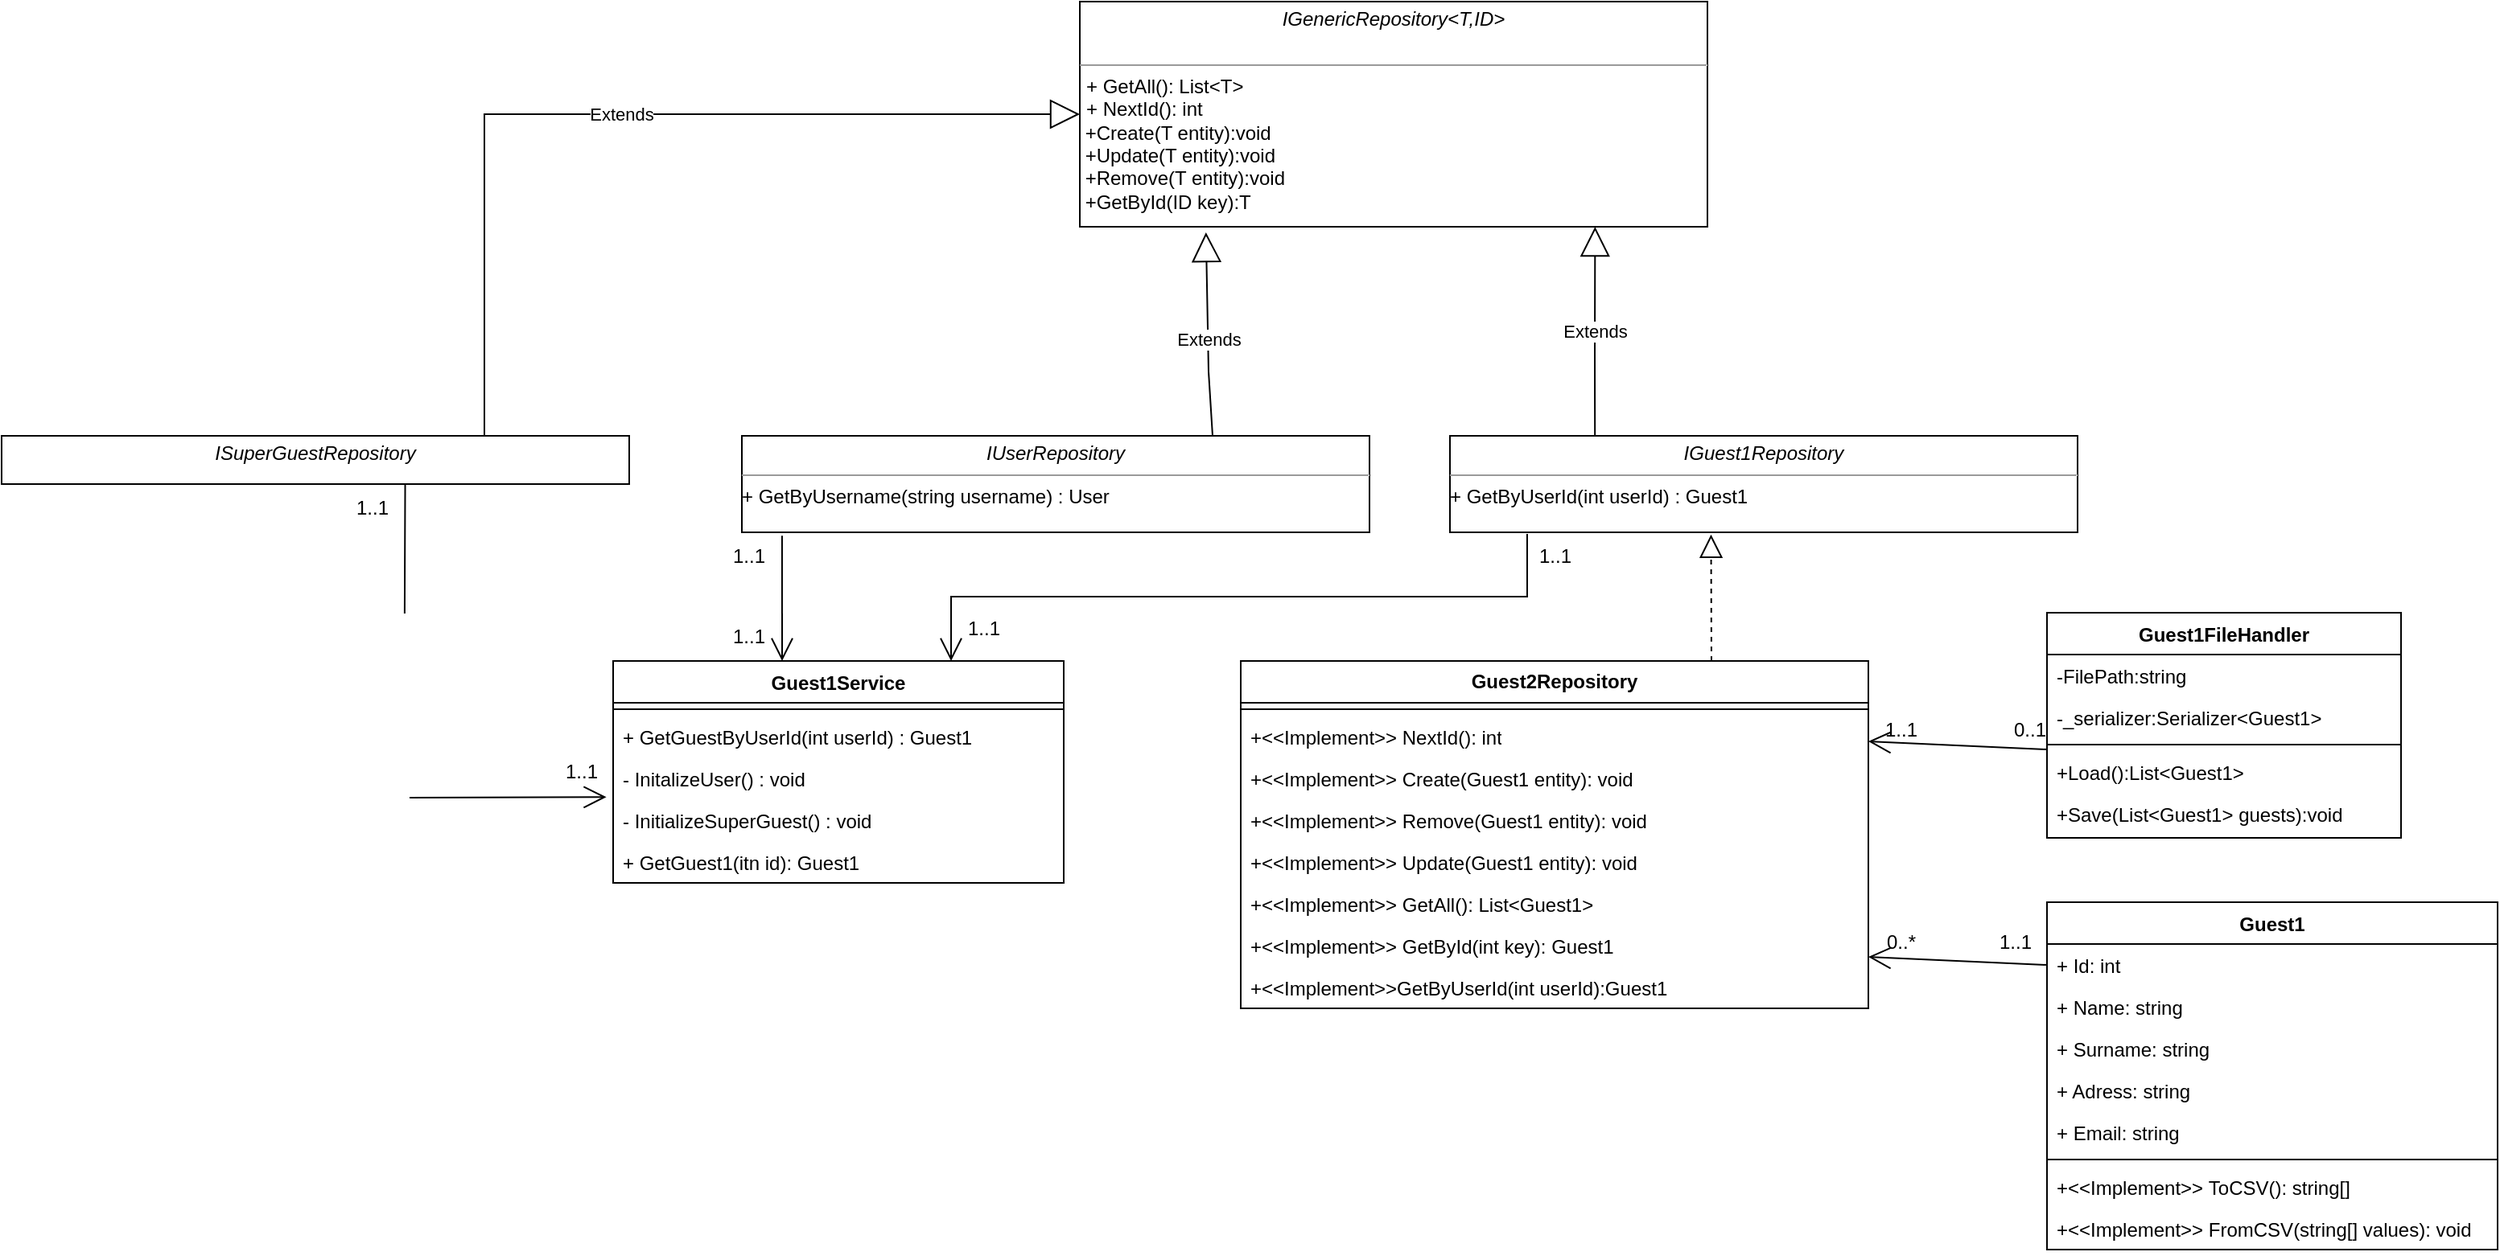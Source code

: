 <mxfile version="21.3.2" type="device">
  <diagram id="C5RBs43oDa-KdzZeNtuy" name="Page-1">
    <mxGraphModel dx="2663" dy="758" grid="1" gridSize="10" guides="1" tooltips="1" connect="1" arrows="1" fold="1" page="1" pageScale="1" pageWidth="827" pageHeight="1169" math="0" shadow="0">
      <root>
        <mxCell id="WIyWlLk6GJQsqaUBKTNV-0" />
        <mxCell id="WIyWlLk6GJQsqaUBKTNV-1" parent="WIyWlLk6GJQsqaUBKTNV-0" />
        <mxCell id="jZwmdpevW_pF6x0izUnG-0" value="&lt;p style=&quot;margin:0px;margin-top:4px;text-align:center;&quot;&gt;&lt;i&gt;IGenericRepository&amp;lt;T,ID&amp;gt;&lt;/i&gt;&lt;/p&gt;&lt;p style=&quot;margin:0px;margin-left:4px;&quot;&gt;&lt;br&gt;&lt;/p&gt;&lt;hr size=&quot;1&quot;&gt;&lt;p style=&quot;margin:0px;margin-left:4px;&quot;&gt;+ GetAll(): List&amp;lt;T&amp;gt;&lt;br&gt;+ NextId(): int&lt;/p&gt;&amp;nbsp;+Create(T entity):void&lt;br&gt;&amp;nbsp;+Update(T entity):void&lt;br&gt;&amp;nbsp;+Remove(T entity):void&lt;br&gt;&amp;nbsp;+GetById(ID key):T" style="verticalAlign=top;align=left;overflow=fill;fontSize=12;fontFamily=Helvetica;html=1;whiteSpace=wrap;" vertex="1" parent="WIyWlLk6GJQsqaUBKTNV-1">
          <mxGeometry x="640" y="210" width="390" height="140" as="geometry" />
        </mxCell>
        <mxCell id="jZwmdpevW_pF6x0izUnG-14" value="Guest1Service" style="swimlane;fontStyle=1;align=center;verticalAlign=top;childLayout=stackLayout;horizontal=1;startSize=26;horizontalStack=0;resizeParent=1;resizeParentMax=0;resizeLast=0;collapsible=1;marginBottom=0;whiteSpace=wrap;html=1;" vertex="1" parent="WIyWlLk6GJQsqaUBKTNV-1">
          <mxGeometry x="350" y="620" width="280" height="138" as="geometry" />
        </mxCell>
        <mxCell id="jZwmdpevW_pF6x0izUnG-15" value="" style="line;strokeWidth=1;fillColor=none;align=left;verticalAlign=middle;spacingTop=-1;spacingLeft=3;spacingRight=3;rotatable=0;labelPosition=right;points=[];portConstraint=eastwest;strokeColor=inherit;" vertex="1" parent="jZwmdpevW_pF6x0izUnG-14">
          <mxGeometry y="26" width="280" height="8" as="geometry" />
        </mxCell>
        <mxCell id="jZwmdpevW_pF6x0izUnG-16" value="+&amp;nbsp;GetGuestByUserId(int userId) : Guest1" style="text;strokeColor=none;fillColor=none;align=left;verticalAlign=top;spacingLeft=4;spacingRight=4;overflow=hidden;rotatable=0;points=[[0,0.5],[1,0.5]];portConstraint=eastwest;whiteSpace=wrap;html=1;" vertex="1" parent="jZwmdpevW_pF6x0izUnG-14">
          <mxGeometry y="34" width="280" height="26" as="geometry" />
        </mxCell>
        <mxCell id="jZwmdpevW_pF6x0izUnG-17" value="- InitalizeUser() : void" style="text;strokeColor=none;fillColor=none;align=left;verticalAlign=top;spacingLeft=4;spacingRight=4;overflow=hidden;rotatable=0;points=[[0,0.5],[1,0.5]];portConstraint=eastwest;whiteSpace=wrap;html=1;" vertex="1" parent="jZwmdpevW_pF6x0izUnG-14">
          <mxGeometry y="60" width="280" height="26" as="geometry" />
        </mxCell>
        <mxCell id="jZwmdpevW_pF6x0izUnG-18" value="- InitializeSuperGuest() : void" style="text;strokeColor=none;fillColor=none;align=left;verticalAlign=top;spacingLeft=4;spacingRight=4;overflow=hidden;rotatable=0;points=[[0,0.5],[1,0.5]];portConstraint=eastwest;whiteSpace=wrap;html=1;" vertex="1" parent="jZwmdpevW_pF6x0izUnG-14">
          <mxGeometry y="86" width="280" height="26" as="geometry" />
        </mxCell>
        <mxCell id="jZwmdpevW_pF6x0izUnG-19" value="+ GetGuest1(itn id): Guest1" style="text;strokeColor=none;fillColor=none;align=left;verticalAlign=top;spacingLeft=4;spacingRight=4;overflow=hidden;rotatable=0;points=[[0,0.5],[1,0.5]];portConstraint=eastwest;whiteSpace=wrap;html=1;" vertex="1" parent="jZwmdpevW_pF6x0izUnG-14">
          <mxGeometry y="112" width="280" height="26" as="geometry" />
        </mxCell>
        <mxCell id="jZwmdpevW_pF6x0izUnG-29" value="&lt;p style=&quot;margin:0px;margin-top:4px;text-align:center;&quot;&gt;&lt;i&gt;ISuperGuestRepository&lt;/i&gt;&lt;/p&gt;&lt;br&gt;&lt;p style=&quot;margin:0px;margin-left:4px;&quot;&gt;&lt;/p&gt;" style="verticalAlign=top;align=left;overflow=fill;fontSize=12;fontFamily=Helvetica;html=1;whiteSpace=wrap;" vertex="1" parent="WIyWlLk6GJQsqaUBKTNV-1">
          <mxGeometry x="-30" y="480" width="390" height="30" as="geometry" />
        </mxCell>
        <mxCell id="jZwmdpevW_pF6x0izUnG-30" value="&lt;p style=&quot;margin: 4px 0px 0px;&quot;&gt;&lt;/p&gt;&lt;div style=&quot;text-align: center;&quot;&gt;&lt;i style=&quot;border-color: var(--border-color);&quot;&gt;IGuest1Repository&lt;/i&gt;&lt;br&gt;&lt;/div&gt;&lt;hr size=&quot;1&quot;&gt;&lt;p style=&quot;border-color: var(--border-color); margin: 4px 0px 0px;&quot;&gt;+ GetByUserId(int userId) : Guest1&lt;br&gt;&lt;/p&gt;&lt;p style=&quot;border-color: var(--border-color); margin: 4px 0px 0px;&quot;&gt;&lt;br&gt;&lt;/p&gt;&lt;p style=&quot;border-color: var(--border-color); margin: 4px 0px 0px;&quot;&gt;&lt;br&gt;&lt;/p&gt;&lt;p style=&quot;border-color: var(--border-color); margin: 4px 0px 0px;&quot;&gt;&lt;br&gt;&lt;/p&gt;&lt;p style=&quot;margin:0px;margin-left:4px;&quot;&gt;&lt;span style=&quot;&quot;&gt;&lt;/span&gt;&lt;span style=&quot;&quot;&gt;&lt;span style=&quot;&quot;&gt;&amp;nbsp;&amp;nbsp;&amp;nbsp;&amp;nbsp;&lt;/span&gt;&lt;/span&gt;&lt;span style=&quot;&quot;&gt;&lt;span style=&quot;&quot;&gt;&amp;nbsp;&amp;nbsp;&amp;nbsp;&amp;nbsp;&lt;/span&gt;&lt;/span&gt;&amp;nbsp;&lt;br&gt;&lt;/p&gt;" style="verticalAlign=top;align=left;overflow=fill;fontSize=12;fontFamily=Helvetica;html=1;whiteSpace=wrap;" vertex="1" parent="WIyWlLk6GJQsqaUBKTNV-1">
          <mxGeometry x="870" y="480" width="390" height="60" as="geometry" />
        </mxCell>
        <mxCell id="jZwmdpevW_pF6x0izUnG-31" value="&lt;p style=&quot;margin: 4px 0px 0px;&quot;&gt;&lt;/p&gt;&lt;div style=&quot;text-align: center;&quot;&gt;&lt;i style=&quot;border-color: var(--border-color);&quot;&gt;IUserRepository&lt;/i&gt;&lt;br&gt;&lt;/div&gt;&lt;hr size=&quot;1&quot;&gt;&lt;p style=&quot;border-color: var(--border-color); margin: 4px 0px 0px;&quot;&gt;+ GetByUsername(string username) : User&lt;br&gt;&lt;/p&gt;&lt;p style=&quot;border-color: var(--border-color); margin: 4px 0px 0px;&quot;&gt;&lt;br&gt;&lt;/p&gt;&lt;p style=&quot;border-color: var(--border-color); margin: 4px 0px 0px;&quot;&gt;&lt;br&gt;&lt;/p&gt;&lt;p style=&quot;margin:0px;margin-left:4px;&quot;&gt;&lt;span style=&quot;&quot;&gt;&lt;/span&gt;&lt;span style=&quot;&quot;&gt;&lt;span style=&quot;&quot;&gt;&amp;nbsp;&amp;nbsp;&amp;nbsp;&amp;nbsp;&lt;/span&gt;&lt;/span&gt;&lt;span style=&quot;&quot;&gt;&lt;span style=&quot;&quot;&gt;&amp;nbsp;&amp;nbsp;&amp;nbsp;&amp;nbsp;&lt;/span&gt;&lt;/span&gt;&amp;nbsp;&lt;br&gt;&lt;/p&gt;" style="verticalAlign=top;align=left;overflow=fill;fontSize=12;fontFamily=Helvetica;html=1;whiteSpace=wrap;" vertex="1" parent="WIyWlLk6GJQsqaUBKTNV-1">
          <mxGeometry x="430" y="480" width="390" height="60" as="geometry" />
        </mxCell>
        <mxCell id="jZwmdpevW_pF6x0izUnG-32" value="Extends" style="endArrow=block;endSize=16;endFill=0;html=1;rounded=0;exitX=0.231;exitY=0;exitDx=0;exitDy=0;exitPerimeter=0;entryX=0.821;entryY=1;entryDx=0;entryDy=0;entryPerimeter=0;" edge="1" parent="WIyWlLk6GJQsqaUBKTNV-1" source="jZwmdpevW_pF6x0izUnG-30" target="jZwmdpevW_pF6x0izUnG-0">
          <mxGeometry width="160" relative="1" as="geometry">
            <mxPoint x="960" y="457" as="sourcePoint" />
            <mxPoint x="960" y="380" as="targetPoint" />
            <Array as="points">
              <mxPoint x="960" y="430" />
            </Array>
          </mxGeometry>
        </mxCell>
        <mxCell id="jZwmdpevW_pF6x0izUnG-33" value="Extends" style="endArrow=block;endSize=16;endFill=0;html=1;rounded=0;entryX=0;entryY=0.5;entryDx=0;entryDy=0;" edge="1" parent="WIyWlLk6GJQsqaUBKTNV-1" target="jZwmdpevW_pF6x0izUnG-0">
          <mxGeometry width="160" relative="1" as="geometry">
            <mxPoint x="270" y="480" as="sourcePoint" />
            <mxPoint x="270" y="370" as="targetPoint" />
            <Array as="points">
              <mxPoint x="270" y="420" />
              <mxPoint x="270" y="280" />
            </Array>
          </mxGeometry>
        </mxCell>
        <mxCell id="jZwmdpevW_pF6x0izUnG-35" value="Extends" style="endArrow=block;endSize=16;endFill=0;html=1;rounded=0;entryX=0.201;entryY=1.025;entryDx=0;entryDy=0;entryPerimeter=0;exitX=0.75;exitY=0;exitDx=0;exitDy=0;" edge="1" parent="WIyWlLk6GJQsqaUBKTNV-1" source="jZwmdpevW_pF6x0izUnG-31" target="jZwmdpevW_pF6x0izUnG-0">
          <mxGeometry x="-0.039" width="160" relative="1" as="geometry">
            <mxPoint x="718" y="480" as="sourcePoint" />
            <mxPoint x="720" y="390" as="targetPoint" />
            <Array as="points">
              <mxPoint x="720" y="440" />
            </Array>
            <mxPoint y="1" as="offset" />
          </mxGeometry>
        </mxCell>
        <mxCell id="jZwmdpevW_pF6x0izUnG-42" value="&lt;b&gt;Guest2Repository&lt;/b&gt;" style="swimlane;fontStyle=0;childLayout=stackLayout;horizontal=1;startSize=26;fillColor=none;horizontalStack=0;resizeParent=1;resizeParentMax=0;resizeLast=0;collapsible=1;marginBottom=0;whiteSpace=wrap;html=1;labelBackgroundColor=none;" vertex="1" parent="WIyWlLk6GJQsqaUBKTNV-1">
          <mxGeometry x="740" y="620" width="390" height="216" as="geometry">
            <mxRectangle x="2350" y="580" width="280" height="30" as="alternateBounds" />
          </mxGeometry>
        </mxCell>
        <mxCell id="jZwmdpevW_pF6x0izUnG-43" value="" style="line;strokeWidth=1;fillColor=none;align=left;verticalAlign=middle;spacingTop=-1;spacingLeft=3;spacingRight=3;rotatable=0;labelPosition=right;points=[];portConstraint=eastwest;strokeColor=inherit;" vertex="1" parent="jZwmdpevW_pF6x0izUnG-42">
          <mxGeometry y="26" width="390" height="8" as="geometry" />
        </mxCell>
        <mxCell id="jZwmdpevW_pF6x0izUnG-44" value="+&amp;lt;&amp;lt;Implement&amp;gt;&amp;gt; NextId(): int" style="text;strokeColor=none;fillColor=none;align=left;verticalAlign=top;spacingLeft=4;spacingRight=4;overflow=hidden;rotatable=0;points=[[0,0.5],[1,0.5]];portConstraint=eastwest;whiteSpace=wrap;html=1;labelBackgroundColor=none;" vertex="1" parent="jZwmdpevW_pF6x0izUnG-42">
          <mxGeometry y="34" width="390" height="26" as="geometry" />
        </mxCell>
        <mxCell id="jZwmdpevW_pF6x0izUnG-45" value="+&amp;lt;&amp;lt;Implement&amp;gt;&amp;gt; Create(Guest1 entity): void" style="text;strokeColor=none;fillColor=none;align=left;verticalAlign=top;spacingLeft=4;spacingRight=4;overflow=hidden;rotatable=0;points=[[0,0.5],[1,0.5]];portConstraint=eastwest;whiteSpace=wrap;html=1;labelBackgroundColor=none;" vertex="1" parent="jZwmdpevW_pF6x0izUnG-42">
          <mxGeometry y="60" width="390" height="26" as="geometry" />
        </mxCell>
        <mxCell id="jZwmdpevW_pF6x0izUnG-46" value="+&amp;lt;&amp;lt;Implement&amp;gt;&amp;gt; Remove(Guest1 entity): void" style="text;strokeColor=none;fillColor=none;align=left;verticalAlign=top;spacingLeft=4;spacingRight=4;overflow=hidden;rotatable=0;points=[[0,0.5],[1,0.5]];portConstraint=eastwest;whiteSpace=wrap;html=1;labelBackgroundColor=none;" vertex="1" parent="jZwmdpevW_pF6x0izUnG-42">
          <mxGeometry y="86" width="390" height="26" as="geometry" />
        </mxCell>
        <mxCell id="jZwmdpevW_pF6x0izUnG-47" value="+&amp;lt;&amp;lt;Implement&amp;gt;&amp;gt; Update(Guest1 entity): void" style="text;strokeColor=none;fillColor=none;align=left;verticalAlign=top;spacingLeft=4;spacingRight=4;overflow=hidden;rotatable=0;points=[[0,0.5],[1,0.5]];portConstraint=eastwest;whiteSpace=wrap;html=1;labelBackgroundColor=none;" vertex="1" parent="jZwmdpevW_pF6x0izUnG-42">
          <mxGeometry y="112" width="390" height="26" as="geometry" />
        </mxCell>
        <mxCell id="jZwmdpevW_pF6x0izUnG-48" value="+&amp;lt;&amp;lt;Implement&amp;gt;&amp;gt; GetAll(): List&amp;lt;Guest1&amp;gt;" style="text;strokeColor=none;fillColor=none;align=left;verticalAlign=top;spacingLeft=4;spacingRight=4;overflow=hidden;rotatable=0;points=[[0,0.5],[1,0.5]];portConstraint=eastwest;whiteSpace=wrap;html=1;labelBackgroundColor=none;" vertex="1" parent="jZwmdpevW_pF6x0izUnG-42">
          <mxGeometry y="138" width="390" height="26" as="geometry" />
        </mxCell>
        <mxCell id="jZwmdpevW_pF6x0izUnG-49" value="+&amp;lt;&amp;lt;Implement&amp;gt;&amp;gt; GetById(int key): Guest1" style="text;strokeColor=none;fillColor=none;align=left;verticalAlign=top;spacingLeft=4;spacingRight=4;overflow=hidden;rotatable=0;points=[[0,0.5],[1,0.5]];portConstraint=eastwest;whiteSpace=wrap;html=1;labelBackgroundColor=none;" vertex="1" parent="jZwmdpevW_pF6x0izUnG-42">
          <mxGeometry y="164" width="390" height="26" as="geometry" />
        </mxCell>
        <mxCell id="jZwmdpevW_pF6x0izUnG-53" value="+&amp;lt;&amp;lt;Implement&amp;gt;&amp;gt;GetByUserId(int userId):Guest1" style="text;strokeColor=none;fillColor=none;align=left;verticalAlign=top;spacingLeft=4;spacingRight=4;overflow=hidden;rotatable=0;points=[[0,0.5],[1,0.5]];portConstraint=eastwest;whiteSpace=wrap;html=1;labelBackgroundColor=none;" vertex="1" parent="jZwmdpevW_pF6x0izUnG-42">
          <mxGeometry y="190" width="390" height="26" as="geometry" />
        </mxCell>
        <mxCell id="jZwmdpevW_pF6x0izUnG-66" value="Guest1" style="swimlane;fontStyle=1;align=center;verticalAlign=top;childLayout=stackLayout;horizontal=1;startSize=26;horizontalStack=0;resizeParent=1;resizeParentMax=0;resizeLast=0;collapsible=1;marginBottom=0;whiteSpace=wrap;html=1;" vertex="1" parent="WIyWlLk6GJQsqaUBKTNV-1">
          <mxGeometry x="1241" y="770" width="280" height="216" as="geometry">
            <mxRectangle x="3110" y="1008" width="280" height="30" as="alternateBounds" />
          </mxGeometry>
        </mxCell>
        <mxCell id="jZwmdpevW_pF6x0izUnG-67" value="+ Id: int" style="text;strokeColor=none;fillColor=none;align=left;verticalAlign=top;spacingLeft=4;spacingRight=4;overflow=hidden;rotatable=0;points=[[0,0.5],[1,0.5]];portConstraint=eastwest;whiteSpace=wrap;html=1;" vertex="1" parent="jZwmdpevW_pF6x0izUnG-66">
          <mxGeometry y="26" width="280" height="26" as="geometry" />
        </mxCell>
        <mxCell id="jZwmdpevW_pF6x0izUnG-68" value="+ Name: string" style="text;strokeColor=none;fillColor=none;align=left;verticalAlign=top;spacingLeft=4;spacingRight=4;overflow=hidden;rotatable=0;points=[[0,0.5],[1,0.5]];portConstraint=eastwest;whiteSpace=wrap;html=1;" vertex="1" parent="jZwmdpevW_pF6x0izUnG-66">
          <mxGeometry y="52" width="280" height="26" as="geometry" />
        </mxCell>
        <mxCell id="jZwmdpevW_pF6x0izUnG-69" value="+ Surname: string" style="text;strokeColor=none;fillColor=none;align=left;verticalAlign=top;spacingLeft=4;spacingRight=4;overflow=hidden;rotatable=0;points=[[0,0.5],[1,0.5]];portConstraint=eastwest;whiteSpace=wrap;html=1;" vertex="1" parent="jZwmdpevW_pF6x0izUnG-66">
          <mxGeometry y="78" width="280" height="26" as="geometry" />
        </mxCell>
        <mxCell id="jZwmdpevW_pF6x0izUnG-70" value="+ Adress: string" style="text;strokeColor=none;fillColor=none;align=left;verticalAlign=top;spacingLeft=4;spacingRight=4;overflow=hidden;rotatable=0;points=[[0,0.5],[1,0.5]];portConstraint=eastwest;whiteSpace=wrap;html=1;" vertex="1" parent="jZwmdpevW_pF6x0izUnG-66">
          <mxGeometry y="104" width="280" height="26" as="geometry" />
        </mxCell>
        <mxCell id="jZwmdpevW_pF6x0izUnG-71" value="+ Email: string" style="text;strokeColor=none;fillColor=none;align=left;verticalAlign=top;spacingLeft=4;spacingRight=4;overflow=hidden;rotatable=0;points=[[0,0.5],[1,0.5]];portConstraint=eastwest;whiteSpace=wrap;html=1;" vertex="1" parent="jZwmdpevW_pF6x0izUnG-66">
          <mxGeometry y="130" width="280" height="26" as="geometry" />
        </mxCell>
        <mxCell id="jZwmdpevW_pF6x0izUnG-74" value="" style="line;strokeWidth=1;fillColor=none;align=left;verticalAlign=middle;spacingTop=-1;spacingLeft=3;spacingRight=3;rotatable=0;labelPosition=right;points=[];portConstraint=eastwest;strokeColor=inherit;" vertex="1" parent="jZwmdpevW_pF6x0izUnG-66">
          <mxGeometry y="156" width="280" height="8" as="geometry" />
        </mxCell>
        <mxCell id="jZwmdpevW_pF6x0izUnG-75" value="+&amp;lt;&amp;lt;Implement&amp;gt;&amp;gt;&amp;nbsp;ToCSV(): string[]" style="text;strokeColor=none;fillColor=none;align=left;verticalAlign=top;spacingLeft=4;spacingRight=4;overflow=hidden;rotatable=0;points=[[0,0.5],[1,0.5]];portConstraint=eastwest;whiteSpace=wrap;html=1;" vertex="1" parent="jZwmdpevW_pF6x0izUnG-66">
          <mxGeometry y="164" width="280" height="26" as="geometry" />
        </mxCell>
        <mxCell id="jZwmdpevW_pF6x0izUnG-76" value="+&amp;lt;&amp;lt;Implement&amp;gt;&amp;gt;&amp;nbsp;FromCSV(string[] values): void" style="text;strokeColor=none;fillColor=none;align=left;verticalAlign=top;spacingLeft=4;spacingRight=4;overflow=hidden;rotatable=0;points=[[0,0.5],[1,0.5]];portConstraint=eastwest;whiteSpace=wrap;html=1;" vertex="1" parent="jZwmdpevW_pF6x0izUnG-66">
          <mxGeometry y="190" width="280" height="26" as="geometry" />
        </mxCell>
        <mxCell id="jZwmdpevW_pF6x0izUnG-77" value="Guest1FileHandler" style="swimlane;fontStyle=1;align=center;verticalAlign=top;childLayout=stackLayout;horizontal=1;startSize=26;horizontalStack=0;resizeParent=1;resizeLast=0;collapsible=1;marginBottom=0;rounded=0;shadow=0;strokeWidth=1;labelBackgroundColor=none;" vertex="1" parent="WIyWlLk6GJQsqaUBKTNV-1">
          <mxGeometry x="1241" y="590" width="220" height="140" as="geometry">
            <mxRectangle x="1800" y="40" width="280" height="26" as="alternateBounds" />
          </mxGeometry>
        </mxCell>
        <mxCell id="jZwmdpevW_pF6x0izUnG-78" value="-FilePath:string" style="text;align=left;verticalAlign=top;spacingLeft=4;spacingRight=4;overflow=hidden;rotatable=0;points=[[0,0.5],[1,0.5]];portConstraint=eastwest;labelBackgroundColor=none;" vertex="1" parent="jZwmdpevW_pF6x0izUnG-77">
          <mxGeometry y="26" width="220" height="26" as="geometry" />
        </mxCell>
        <mxCell id="jZwmdpevW_pF6x0izUnG-79" value="-_serializer:Serializer&lt;Guest1&gt;" style="text;align=left;verticalAlign=top;spacingLeft=4;spacingRight=4;overflow=hidden;rotatable=0;points=[[0,0.5],[1,0.5]];portConstraint=eastwest;labelBackgroundColor=none;" vertex="1" parent="jZwmdpevW_pF6x0izUnG-77">
          <mxGeometry y="52" width="220" height="26" as="geometry" />
        </mxCell>
        <mxCell id="jZwmdpevW_pF6x0izUnG-80" value="" style="line;html=1;strokeWidth=1;align=left;verticalAlign=middle;spacingTop=-1;spacingLeft=3;spacingRight=3;rotatable=0;labelPosition=right;points=[];portConstraint=eastwest;labelBackgroundColor=none;" vertex="1" parent="jZwmdpevW_pF6x0izUnG-77">
          <mxGeometry y="78" width="220" height="8" as="geometry" />
        </mxCell>
        <mxCell id="jZwmdpevW_pF6x0izUnG-81" value="+Load():List&amp;lt;Guest1&amp;gt;&amp;nbsp;" style="text;strokeColor=none;fillColor=none;align=left;verticalAlign=top;spacingLeft=4;spacingRight=4;overflow=hidden;rotatable=0;points=[[0,0.5],[1,0.5]];portConstraint=eastwest;whiteSpace=wrap;html=1;" vertex="1" parent="jZwmdpevW_pF6x0izUnG-77">
          <mxGeometry y="86" width="220" height="26" as="geometry" />
        </mxCell>
        <mxCell id="jZwmdpevW_pF6x0izUnG-82" value="+Save(List&amp;lt;Guest1&amp;gt; guests):void" style="text;strokeColor=none;fillColor=none;align=left;verticalAlign=top;spacingLeft=4;spacingRight=4;overflow=hidden;rotatable=0;points=[[0,0.5],[1,0.5]];portConstraint=eastwest;whiteSpace=wrap;html=1;" vertex="1" parent="jZwmdpevW_pF6x0izUnG-77">
          <mxGeometry y="112" width="220" height="26" as="geometry" />
        </mxCell>
        <mxCell id="jZwmdpevW_pF6x0izUnG-84" value="" style="endArrow=block;dashed=1;endFill=0;endSize=12;html=1;rounded=0;exitX=0.75;exitY=0;exitDx=0;exitDy=0;entryX=0.416;entryY=1.023;entryDx=0;entryDy=0;entryPerimeter=0;" edge="1" parent="WIyWlLk6GJQsqaUBKTNV-1" source="jZwmdpevW_pF6x0izUnG-42" target="jZwmdpevW_pF6x0izUnG-30">
          <mxGeometry width="160" relative="1" as="geometry">
            <mxPoint x="1170" y="741" as="sourcePoint" />
            <mxPoint x="1175" y="429" as="targetPoint" />
          </mxGeometry>
        </mxCell>
        <mxCell id="jZwmdpevW_pF6x0izUnG-85" value="" style="endArrow=open;endFill=1;endSize=12;html=1;rounded=0;exitX=0;exitY=0.5;exitDx=0;exitDy=0;entryX=1;entryY=-0.23;entryDx=0;entryDy=0;entryPerimeter=0;" edge="1" parent="WIyWlLk6GJQsqaUBKTNV-1" source="jZwmdpevW_pF6x0izUnG-67" target="jZwmdpevW_pF6x0izUnG-53">
          <mxGeometry width="160" relative="1" as="geometry">
            <mxPoint x="1320" y="680" as="sourcePoint" />
            <mxPoint x="1480" y="680" as="targetPoint" />
          </mxGeometry>
        </mxCell>
        <mxCell id="jZwmdpevW_pF6x0izUnG-86" value="" style="endArrow=open;endFill=1;endSize=12;html=1;rounded=0;exitX=0;exitY=0.5;exitDx=0;exitDy=0;entryX=1;entryY=-0.23;entryDx=0;entryDy=0;entryPerimeter=0;" edge="1" parent="WIyWlLk6GJQsqaUBKTNV-1">
          <mxGeometry width="160" relative="1" as="geometry">
            <mxPoint x="1241" y="675" as="sourcePoint" />
            <mxPoint x="1130" y="670" as="targetPoint" />
          </mxGeometry>
        </mxCell>
        <mxCell id="jZwmdpevW_pF6x0izUnG-87" value="1..1" style="text;html=1;align=center;verticalAlign=middle;resizable=0;points=[];autosize=1;strokeColor=none;fillColor=none;" vertex="1" parent="WIyWlLk6GJQsqaUBKTNV-1">
          <mxGeometry x="1130" y="648" width="40" height="30" as="geometry" />
        </mxCell>
        <mxCell id="jZwmdpevW_pF6x0izUnG-88" value="0..1" style="text;html=1;align=center;verticalAlign=middle;resizable=0;points=[];autosize=1;strokeColor=none;fillColor=none;" vertex="1" parent="WIyWlLk6GJQsqaUBKTNV-1">
          <mxGeometry x="1210" y="648" width="40" height="30" as="geometry" />
        </mxCell>
        <mxCell id="jZwmdpevW_pF6x0izUnG-90" value="0..*" style="text;html=1;align=center;verticalAlign=middle;resizable=0;points=[];autosize=1;strokeColor=none;fillColor=none;" vertex="1" parent="WIyWlLk6GJQsqaUBKTNV-1">
          <mxGeometry x="1130" y="780" width="40" height="30" as="geometry" />
        </mxCell>
        <mxCell id="jZwmdpevW_pF6x0izUnG-91" value="1..1" style="text;html=1;align=center;verticalAlign=middle;resizable=0;points=[];autosize=1;strokeColor=none;fillColor=none;" vertex="1" parent="WIyWlLk6GJQsqaUBKTNV-1">
          <mxGeometry x="1201" y="780" width="40" height="30" as="geometry" />
        </mxCell>
        <mxCell id="jZwmdpevW_pF6x0izUnG-92" value="" style="endArrow=open;endFill=1;endSize=12;html=1;rounded=0;exitX=0.643;exitY=0.982;exitDx=0;exitDy=0;exitPerimeter=0;entryX=-0.015;entryY=-0.053;entryDx=0;entryDy=0;entryPerimeter=0;" edge="1" parent="WIyWlLk6GJQsqaUBKTNV-1" source="jZwmdpevW_pF6x0izUnG-29" target="jZwmdpevW_pF6x0izUnG-18">
          <mxGeometry width="160" relative="1" as="geometry">
            <mxPoint x="780" y="670" as="sourcePoint" />
            <mxPoint x="940" y="670" as="targetPoint" />
            <Array as="points">
              <mxPoint x="220" y="705" />
            </Array>
          </mxGeometry>
        </mxCell>
        <mxCell id="jZwmdpevW_pF6x0izUnG-93" value="" style="endArrow=open;endFill=1;endSize=12;html=1;rounded=0;exitX=0.064;exitY=1.036;exitDx=0;exitDy=0;exitPerimeter=0;" edge="1" parent="WIyWlLk6GJQsqaUBKTNV-1" source="jZwmdpevW_pF6x0izUnG-31">
          <mxGeometry width="160" relative="1" as="geometry">
            <mxPoint x="780" y="670" as="sourcePoint" />
            <mxPoint x="455" y="620" as="targetPoint" />
          </mxGeometry>
        </mxCell>
        <mxCell id="jZwmdpevW_pF6x0izUnG-94" value="" style="endArrow=open;endFill=1;endSize=12;html=1;rounded=0;exitX=0.123;exitY=1.016;exitDx=0;exitDy=0;exitPerimeter=0;entryX=0.75;entryY=0;entryDx=0;entryDy=0;" edge="1" parent="WIyWlLk6GJQsqaUBKTNV-1" source="jZwmdpevW_pF6x0izUnG-30" target="jZwmdpevW_pF6x0izUnG-14">
          <mxGeometry width="160" relative="1" as="geometry">
            <mxPoint x="780" y="670" as="sourcePoint" />
            <mxPoint x="940" y="670" as="targetPoint" />
            <Array as="points">
              <mxPoint x="918" y="580" />
              <mxPoint x="560" y="580" />
            </Array>
          </mxGeometry>
        </mxCell>
        <mxCell id="jZwmdpevW_pF6x0izUnG-95" value="1..1" style="text;html=1;align=center;verticalAlign=middle;resizable=0;points=[];autosize=1;strokeColor=none;fillColor=none;" vertex="1" parent="WIyWlLk6GJQsqaUBKTNV-1">
          <mxGeometry x="180" y="510" width="40" height="30" as="geometry" />
        </mxCell>
        <mxCell id="jZwmdpevW_pF6x0izUnG-96" value="1..1" style="text;html=1;align=center;verticalAlign=middle;resizable=0;points=[];autosize=1;strokeColor=none;fillColor=none;" vertex="1" parent="WIyWlLk6GJQsqaUBKTNV-1">
          <mxGeometry x="310" y="674" width="40" height="30" as="geometry" />
        </mxCell>
        <mxCell id="jZwmdpevW_pF6x0izUnG-97" value="1..1" style="text;html=1;align=center;verticalAlign=middle;resizable=0;points=[];autosize=1;strokeColor=none;fillColor=none;" vertex="1" parent="WIyWlLk6GJQsqaUBKTNV-1">
          <mxGeometry x="414" y="540" width="40" height="30" as="geometry" />
        </mxCell>
        <mxCell id="jZwmdpevW_pF6x0izUnG-98" value="1..1" style="text;html=1;align=center;verticalAlign=middle;resizable=0;points=[];autosize=1;strokeColor=none;fillColor=none;" vertex="1" parent="WIyWlLk6GJQsqaUBKTNV-1">
          <mxGeometry x="414" y="590" width="40" height="30" as="geometry" />
        </mxCell>
        <mxCell id="jZwmdpevW_pF6x0izUnG-99" value="1..1" style="text;html=1;align=center;verticalAlign=middle;resizable=0;points=[];autosize=1;strokeColor=none;fillColor=none;" vertex="1" parent="WIyWlLk6GJQsqaUBKTNV-1">
          <mxGeometry x="915" y="540" width="40" height="30" as="geometry" />
        </mxCell>
        <mxCell id="jZwmdpevW_pF6x0izUnG-100" value="1..1" style="text;html=1;align=center;verticalAlign=middle;resizable=0;points=[];autosize=1;strokeColor=none;fillColor=none;" vertex="1" parent="WIyWlLk6GJQsqaUBKTNV-1">
          <mxGeometry x="560" y="585" width="40" height="30" as="geometry" />
        </mxCell>
      </root>
    </mxGraphModel>
  </diagram>
</mxfile>

